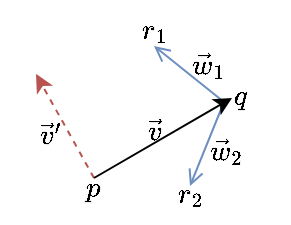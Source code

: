 <mxfile version="26.0.6">
  <diagram name="Page-1" id="JcQQW6TBbLV1lwCuV4gU">
    <mxGraphModel dx="478" dy="255" grid="1" gridSize="10" guides="1" tooltips="1" connect="1" arrows="1" fold="1" page="1" pageScale="1" pageWidth="827" pageHeight="1169" math="1" shadow="0">
      <root>
        <mxCell id="0" />
        <mxCell id="1" parent="0" />
        <mxCell id="vFjyM6nZVpoobg8umopo-4" value="" style="endArrow=classic;html=1;rounded=0;dashed=1;fillColor=#f8cecc;strokeColor=#b85450;" edge="1" parent="1">
          <mxGeometry width="50" height="50" relative="1" as="geometry">
            <mxPoint x="420" y="456" as="sourcePoint" />
            <mxPoint x="391" y="404" as="targetPoint" />
          </mxGeometry>
        </mxCell>
        <mxCell id="vFjyM6nZVpoobg8umopo-6" value="" style="endArrow=open;html=1;rounded=0;endFill=0;fillColor=#dae8fc;strokeColor=#6c8ebf;" edge="1" parent="1">
          <mxGeometry width="50" height="50" relative="1" as="geometry">
            <mxPoint x="485" y="418" as="sourcePoint" />
            <mxPoint x="450" y="390" as="targetPoint" />
          </mxGeometry>
        </mxCell>
        <mxCell id="vFjyM6nZVpoobg8umopo-7" value="" style="endArrow=open;html=1;rounded=0;endFill=0;fillColor=#dae8fc;strokeColor=#6c8ebf;" edge="1" parent="1">
          <mxGeometry width="50" height="50" relative="1" as="geometry">
            <mxPoint x="485" y="418" as="sourcePoint" />
            <mxPoint x="468" y="460" as="targetPoint" />
          </mxGeometry>
        </mxCell>
        <mxCell id="vFjyM6nZVpoobg8umopo-1" value="" style="endArrow=classic;html=1;rounded=0;" edge="1" parent="1">
          <mxGeometry width="50" height="50" relative="1" as="geometry">
            <mxPoint x="420" y="456" as="sourcePoint" />
            <mxPoint x="489" y="416" as="targetPoint" />
          </mxGeometry>
        </mxCell>
        <mxCell id="vFjyM6nZVpoobg8umopo-8" value="\(\vec{v}\)" style="text;html=1;align=center;verticalAlign=middle;whiteSpace=wrap;rounded=0;" vertex="1" parent="1">
          <mxGeometry x="440" y="427" width="20" height="10" as="geometry" />
        </mxCell>
        <mxCell id="vFjyM6nZVpoobg8umopo-11" value="\(\vec{v}&#39;\)" style="text;html=1;align=center;verticalAlign=middle;whiteSpace=wrap;rounded=0;" vertex="1" parent="1">
          <mxGeometry x="388" y="429" width="20" height="10" as="geometry" />
        </mxCell>
        <mxCell id="vFjyM6nZVpoobg8umopo-12" value="\(p\)" style="text;html=1;align=center;verticalAlign=middle;whiteSpace=wrap;rounded=0;" vertex="1" parent="1">
          <mxGeometry x="410" y="456" width="20" height="10" as="geometry" />
        </mxCell>
        <mxCell id="vFjyM6nZVpoobg8umopo-13" value="\(q\)" style="text;html=1;align=center;verticalAlign=middle;whiteSpace=wrap;rounded=0;" vertex="1" parent="1">
          <mxGeometry x="483" y="402" width="20" height="26" as="geometry" />
        </mxCell>
        <mxCell id="vFjyM6nZVpoobg8umopo-14" value="\(r_1\)" style="text;html=1;align=center;verticalAlign=middle;whiteSpace=wrap;rounded=0;" vertex="1" parent="1">
          <mxGeometry x="440" y="369" width="20" height="26" as="geometry" />
        </mxCell>
        <mxCell id="vFjyM6nZVpoobg8umopo-15" value="\(r_2\)" style="text;html=1;align=center;verticalAlign=middle;whiteSpace=wrap;rounded=0;" vertex="1" parent="1">
          <mxGeometry x="458" y="451" width="20" height="26" as="geometry" />
        </mxCell>
        <mxCell id="vFjyM6nZVpoobg8umopo-16" value="\(\vec{w}_1\)" style="text;html=1;align=center;verticalAlign=middle;whiteSpace=wrap;rounded=0;" vertex="1" parent="1">
          <mxGeometry x="467" y="394" width="20" height="10" as="geometry" />
        </mxCell>
        <mxCell id="vFjyM6nZVpoobg8umopo-17" value="\(\vec{w}_2\)" style="text;html=1;align=center;verticalAlign=middle;whiteSpace=wrap;rounded=0;" vertex="1" parent="1">
          <mxGeometry x="476" y="437" width="20" height="10" as="geometry" />
        </mxCell>
      </root>
    </mxGraphModel>
  </diagram>
</mxfile>

